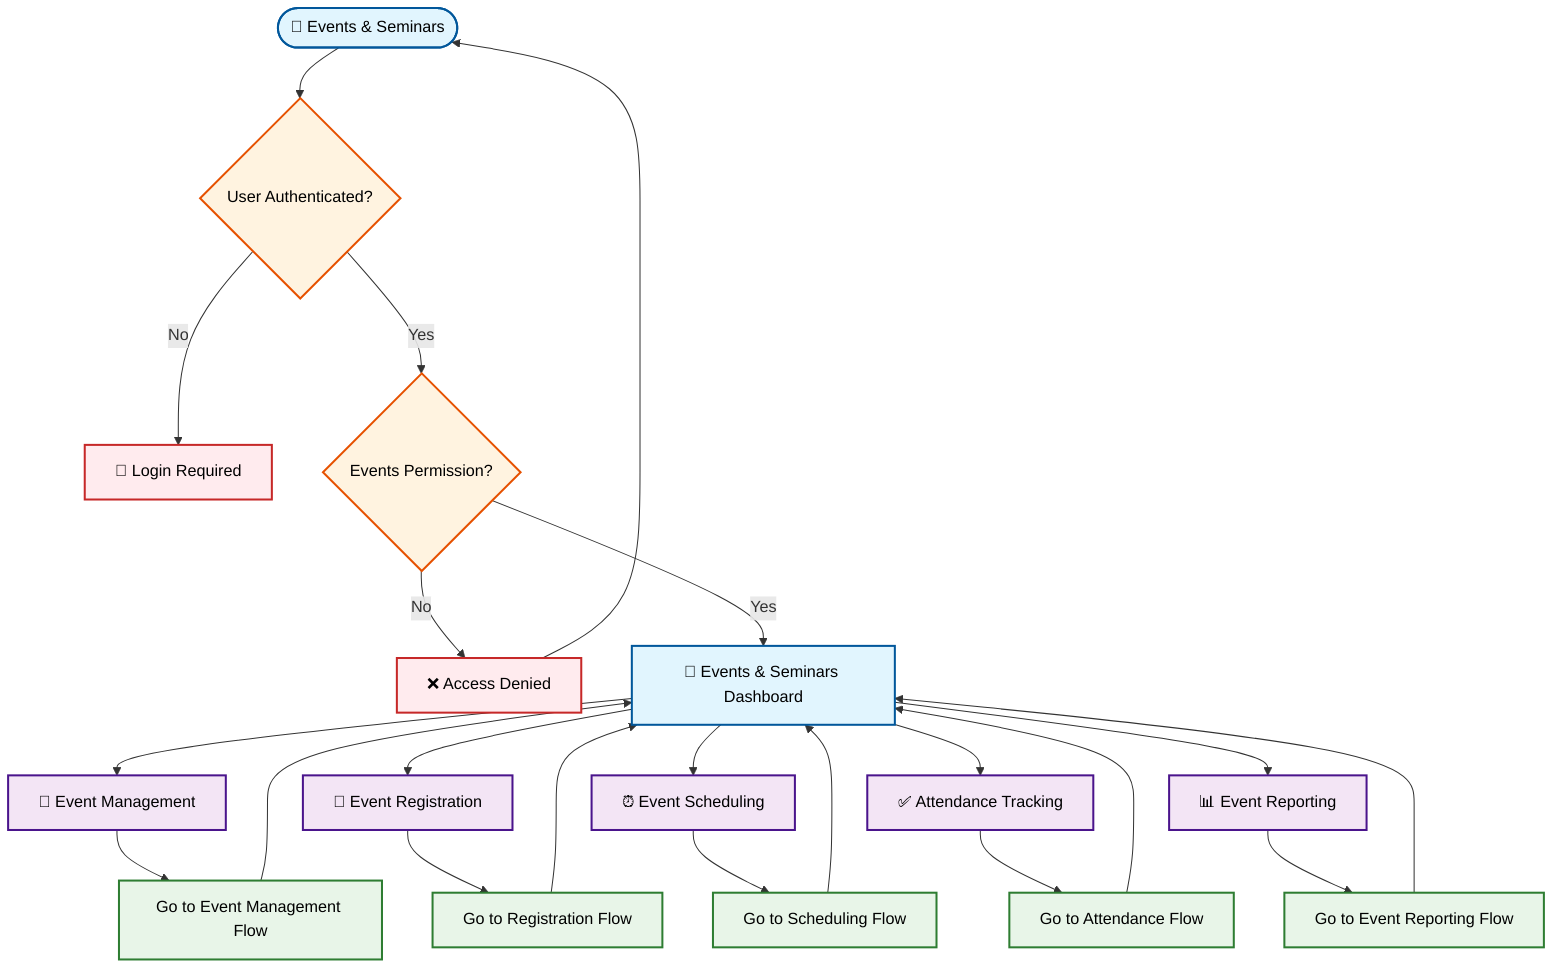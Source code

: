 flowchart TD
    %% Events & Seminars Dashboard - Main Entry Point
    
    Start([📅 Events & Seminars]) --> AuthCheck{User Authenticated?}
    AuthCheck -->|No| LoginRequired[🔐 Login Required]
    AuthCheck -->|Yes| PermissionCheck{Events Permission?}
    
    PermissionCheck -->|No| AccessDenied[❌ Access Denied]
    PermissionCheck -->|Yes| EventsDashboard[📅 Events & Seminars Dashboard]
    
    %% Main Event Categories
    EventsDashboard --> EventManagement[📝 Event Management]
    EventsDashboard --> EventRegistration[👥 Event Registration]
    EventsDashboard --> EventScheduling[⏰ Event Scheduling]
    EventsDashboard --> AttendanceTracking[✅ Attendance Tracking]
    EventsDashboard --> EventReporting[📊 Event Reporting]
    
    %% Navigate to specific modules
    EventManagement --> ManagementFlow[Go to Event Management Flow]
    EventRegistration --> RegistrationFlow[Go to Registration Flow]
    EventScheduling --> SchedulingFlow[Go to Scheduling Flow]
    AttendanceTracking --> AttendanceFlow[Go to Attendance Flow]
    EventReporting --> ReportingFlow[Go to Event Reporting Flow]
    
    %% Return paths
    ManagementFlow --> EventsDashboard
    RegistrationFlow --> EventsDashboard
    SchedulingFlow --> EventsDashboard
    AttendanceFlow --> EventsDashboard
    ReportingFlow --> EventsDashboard
    AccessDenied --> Start
    
    %% Styling
    classDef startEnd fill:#e1f5fe,stroke:#01579b,stroke-width:2px,color:#000
    classDef process fill:#f3e5f5,stroke:#4a148c,stroke-width:2px,color:#000
    classDef decision fill:#fff3e0,stroke:#e65100,stroke-width:2px,color:#000
    classDef error fill:#ffebee,stroke:#c62828,stroke-width:2px,color:#000
    classDef navigation fill:#e8f5e8,stroke:#2e7d32,stroke-width:2px,color:#000
    
    class Start,EventsDashboard startEnd
    class EventManagement,EventRegistration,EventScheduling,AttendanceTracking,EventReporting process
    class AuthCheck,PermissionCheck decision
    class LoginRequired,AccessDenied error
    class ManagementFlow,RegistrationFlow,SchedulingFlow,AttendanceFlow,ReportingFlow navigation